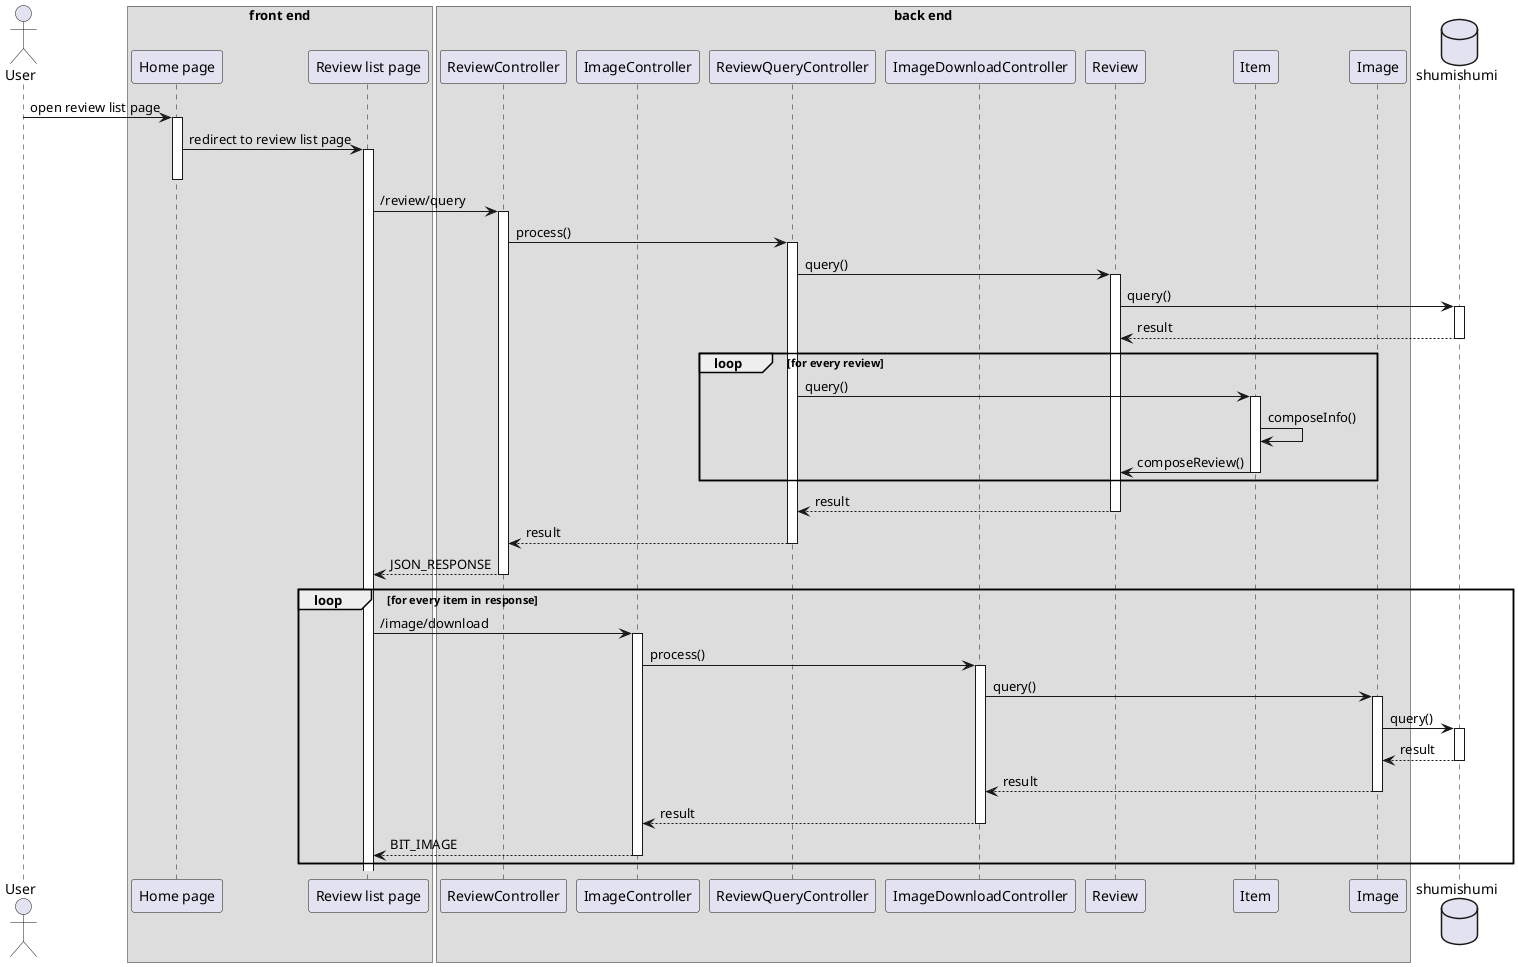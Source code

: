 @startuml template
'autonumber 1.1.1

actor User as u

box "front end"
participant "Home page" as home
participant "Review list page" as rlist
end box

box "back end"
participant ReviewController as rc
participant ImageController as imc

participant ReviewQueryController as reproc
participant ImageDownloadController as downproc

participant Review as rm
participant Item as im

participant Image as img
end box

database shumishumi as db

u -> home++ : open review list page
home -> rlist ++-- : redirect to review list page

rlist -> rc++ : /review/query
rc -> reproc++ : process()

reproc -> rm++ : query()
rm -> db++ : query()
return result

loop for every review
reproc -> im++ : query()
im -> im : composeInfo()
im -> rm : composeReview()
deactivate im
end
return result
return result
return JSON_RESPONSE

loop for every item in response
    rlist -> imc++ : /image/download
    imc -> downproc++ : process()
    downproc -> img++ : query()
    img -> db++ : query()
    return result
    return result
    return result
    return BIT_IMAGE
end

@enduml